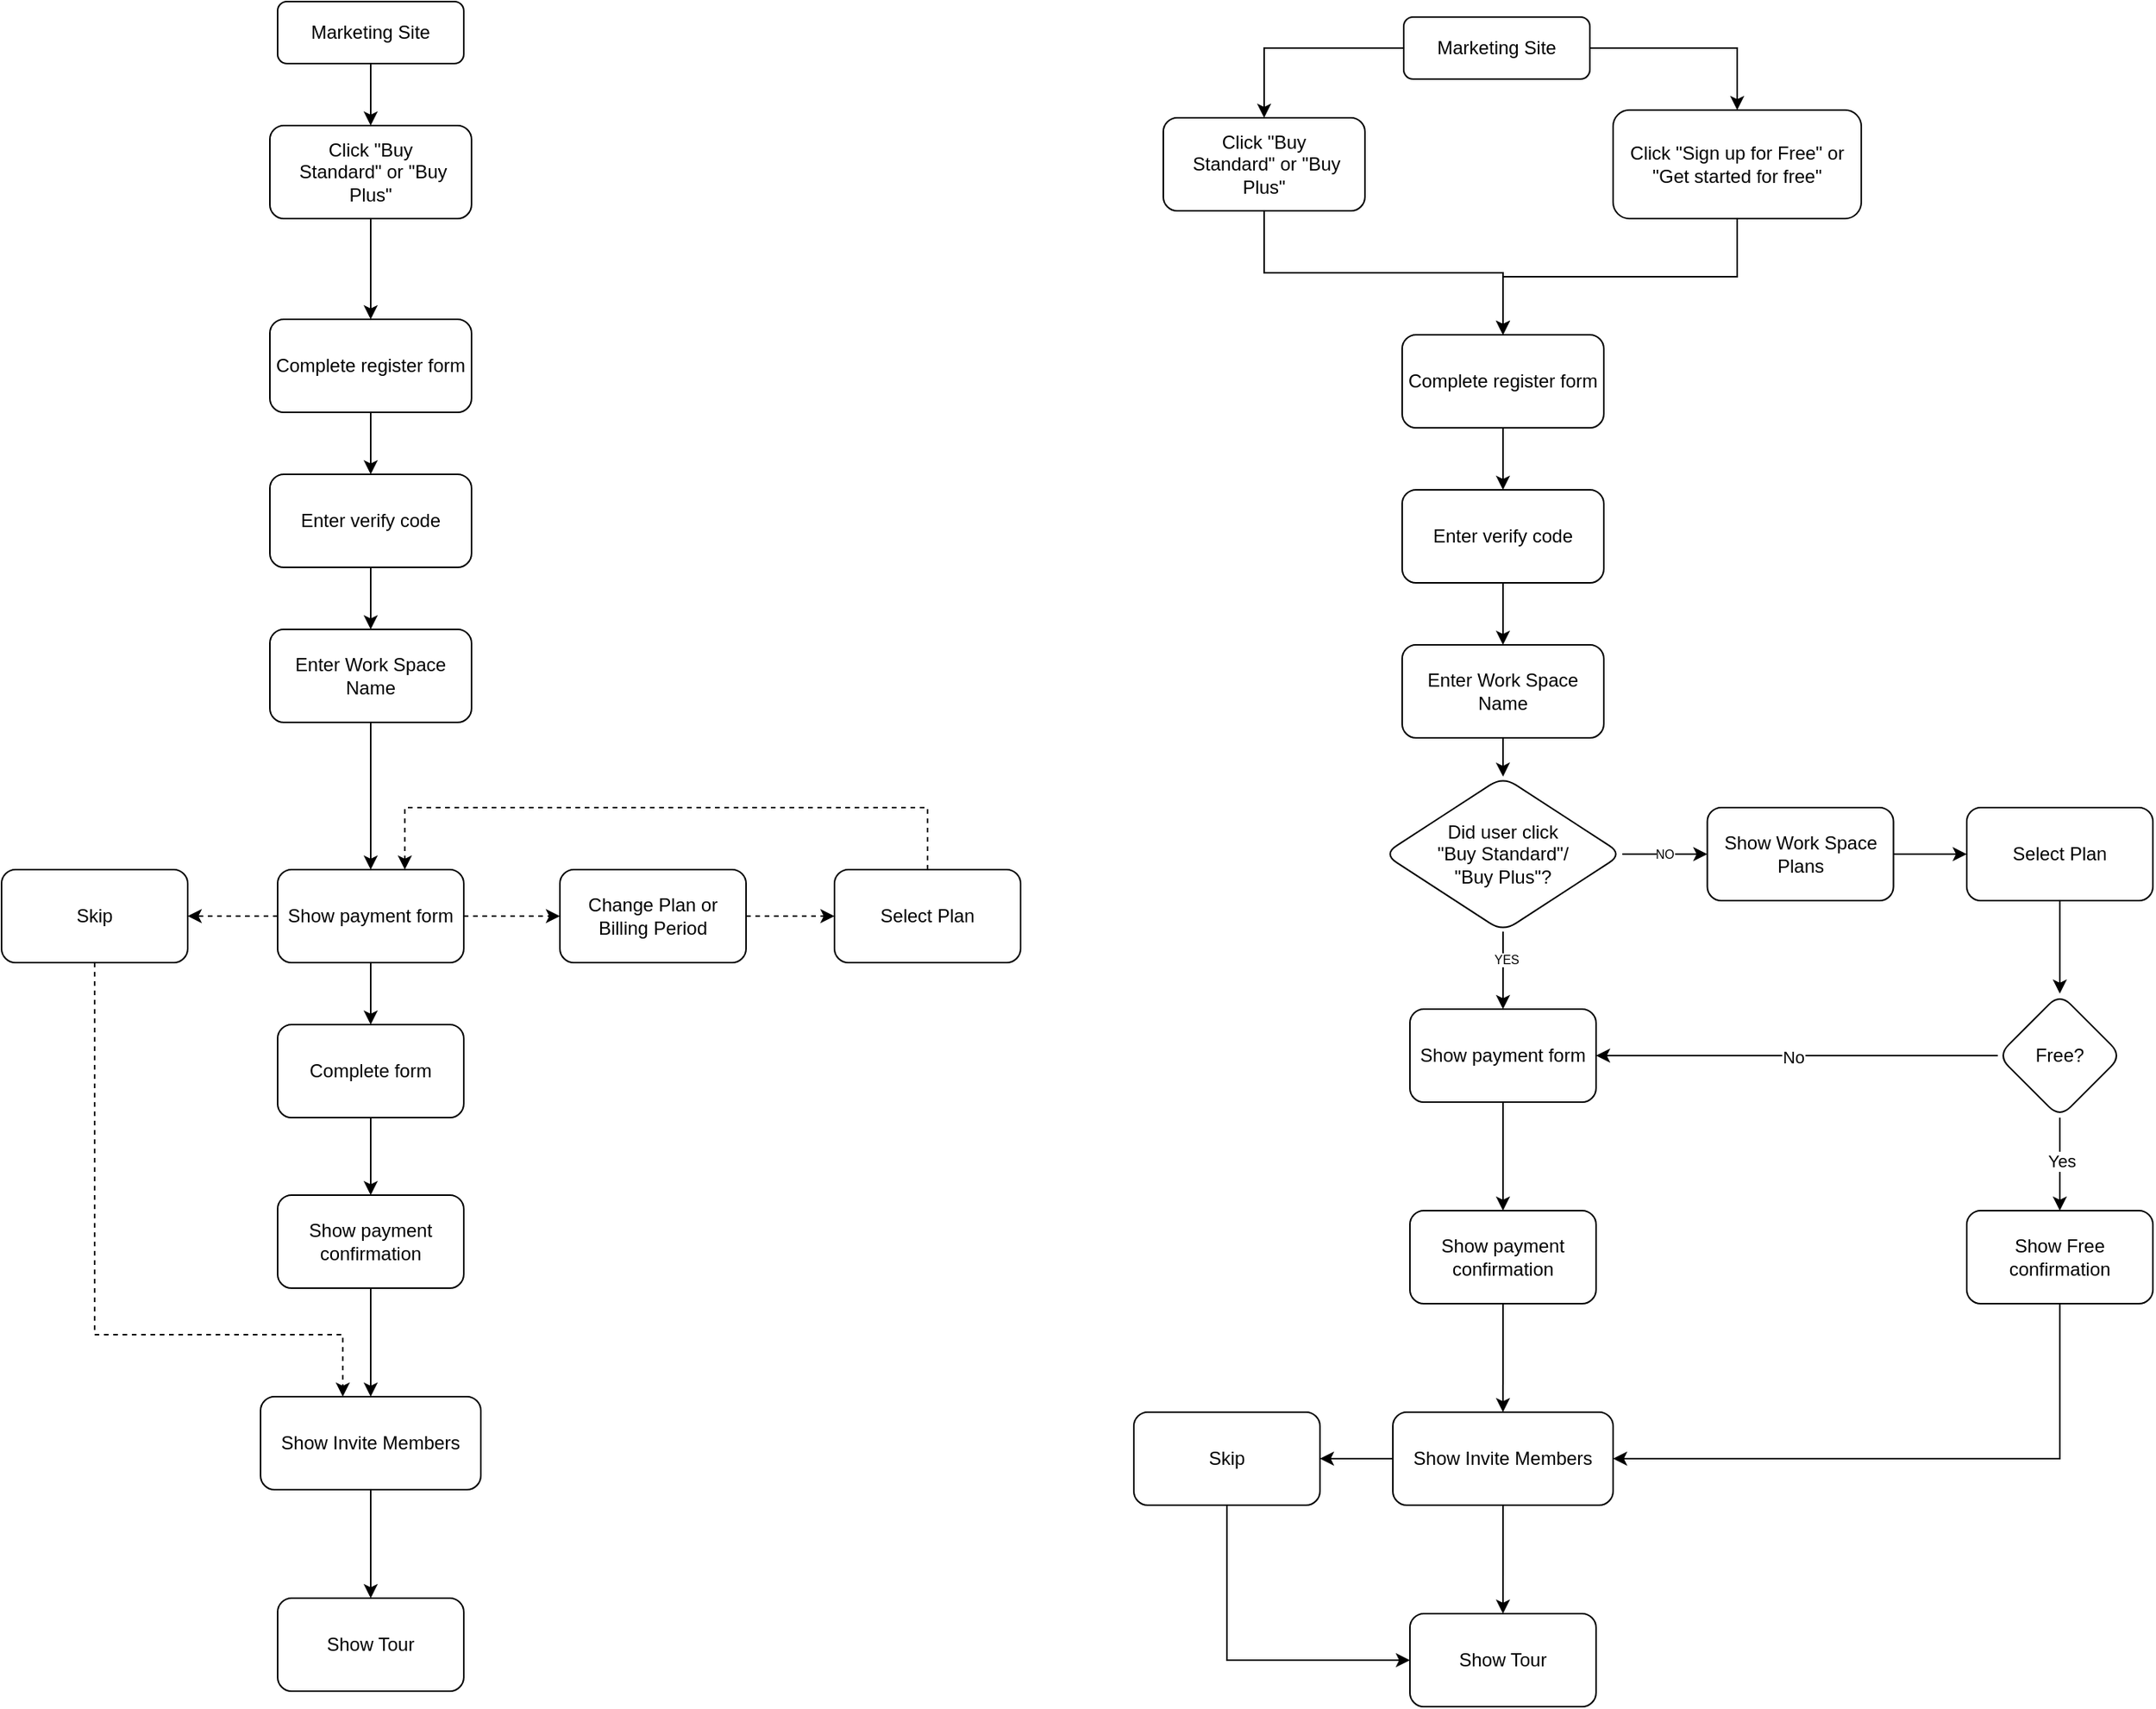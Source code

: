 <mxfile version="13.8.8" type="github">
  <diagram id="C5RBs43oDa-KdzZeNtuy" name="Page-1">
    <mxGraphModel dx="1646" dy="950" grid="1" gridSize="10" guides="1" tooltips="1" connect="1" arrows="1" fold="1" page="1" pageScale="1" pageWidth="827" pageHeight="1169" math="0" shadow="0">
      <root>
        <mxCell id="WIyWlLk6GJQsqaUBKTNV-0" />
        <mxCell id="WIyWlLk6GJQsqaUBKTNV-1" parent="WIyWlLk6GJQsqaUBKTNV-0" />
        <mxCell id="Uougo0wdUrf10F7Z-tsD-49" value="" style="edgeStyle=orthogonalEdgeStyle;rounded=0;orthogonalLoop=1;jettySize=auto;html=1;fontSize=12;" edge="1" parent="WIyWlLk6GJQsqaUBKTNV-1" source="WIyWlLk6GJQsqaUBKTNV-3" target="l_E5vQucNCV2tm71upWx-0">
          <mxGeometry relative="1" as="geometry" />
        </mxCell>
        <mxCell id="WIyWlLk6GJQsqaUBKTNV-3" value="Marketing Site" style="rounded=1;whiteSpace=wrap;html=1;fontSize=12;glass=0;strokeWidth=1;shadow=0;" parent="WIyWlLk6GJQsqaUBKTNV-1" vertex="1">
          <mxGeometry x="347.99" y="10" width="120" height="40" as="geometry" />
        </mxCell>
        <mxCell id="Uougo0wdUrf10F7Z-tsD-50" value="" style="edgeStyle=orthogonalEdgeStyle;rounded=0;orthogonalLoop=1;jettySize=auto;html=1;fontSize=12;" edge="1" parent="WIyWlLk6GJQsqaUBKTNV-1" source="l_E5vQucNCV2tm71upWx-0" target="l_E5vQucNCV2tm71upWx-4">
          <mxGeometry relative="1" as="geometry" />
        </mxCell>
        <mxCell id="l_E5vQucNCV2tm71upWx-0" value="&lt;div&gt;Click &quot;Buy&lt;/div&gt;&lt;div&gt;&amp;nbsp;Standard&quot; or &quot;Buy Plus&quot;&lt;/div&gt;" style="rounded=1;whiteSpace=wrap;html=1;fontSize=12;glass=0;strokeWidth=1;shadow=0;" parent="WIyWlLk6GJQsqaUBKTNV-1" vertex="1">
          <mxGeometry x="342.99" y="90" width="130" height="60" as="geometry" />
        </mxCell>
        <mxCell id="l_E5vQucNCV2tm71upWx-8" value="" style="edgeStyle=orthogonalEdgeStyle;rounded=0;orthogonalLoop=1;jettySize=auto;html=1;" parent="WIyWlLk6GJQsqaUBKTNV-1" source="l_E5vQucNCV2tm71upWx-4" target="l_E5vQucNCV2tm71upWx-7" edge="1">
          <mxGeometry relative="1" as="geometry" />
        </mxCell>
        <mxCell id="l_E5vQucNCV2tm71upWx-4" value="&lt;div&gt;Complete register form&lt;/div&gt;" style="rounded=1;whiteSpace=wrap;html=1;fontSize=12;glass=0;strokeWidth=1;shadow=0;" parent="WIyWlLk6GJQsqaUBKTNV-1" vertex="1">
          <mxGeometry x="343" y="215" width="130" height="60" as="geometry" />
        </mxCell>
        <mxCell id="l_E5vQucNCV2tm71upWx-10" value="" style="edgeStyle=orthogonalEdgeStyle;rounded=0;orthogonalLoop=1;jettySize=auto;html=1;" parent="WIyWlLk6GJQsqaUBKTNV-1" source="l_E5vQucNCV2tm71upWx-7" target="l_E5vQucNCV2tm71upWx-9" edge="1">
          <mxGeometry relative="1" as="geometry" />
        </mxCell>
        <mxCell id="l_E5vQucNCV2tm71upWx-7" value="&lt;div&gt;Enter verify code&lt;/div&gt;" style="rounded=1;whiteSpace=wrap;html=1;fontSize=12;glass=0;strokeWidth=1;shadow=0;" parent="WIyWlLk6GJQsqaUBKTNV-1" vertex="1">
          <mxGeometry x="343" y="315" width="130" height="60" as="geometry" />
        </mxCell>
        <mxCell id="Uougo0wdUrf10F7Z-tsD-51" style="edgeStyle=orthogonalEdgeStyle;rounded=0;orthogonalLoop=1;jettySize=auto;html=1;exitX=0.5;exitY=1;exitDx=0;exitDy=0;fontSize=12;" edge="1" parent="WIyWlLk6GJQsqaUBKTNV-1" source="l_E5vQucNCV2tm71upWx-9" target="l_E5vQucNCV2tm71upWx-14">
          <mxGeometry relative="1" as="geometry" />
        </mxCell>
        <mxCell id="l_E5vQucNCV2tm71upWx-9" value="&lt;div&gt;Enter Work Space Name&lt;/div&gt;" style="rounded=1;whiteSpace=wrap;html=1;fontSize=12;glass=0;strokeWidth=1;shadow=0;" parent="WIyWlLk6GJQsqaUBKTNV-1" vertex="1">
          <mxGeometry x="343" y="415" width="130" height="60" as="geometry" />
        </mxCell>
        <mxCell id="Uougo0wdUrf10F7Z-tsD-52" value="" style="edgeStyle=orthogonalEdgeStyle;rounded=0;orthogonalLoop=1;jettySize=auto;html=1;fontSize=12;dashed=1;" edge="1" parent="WIyWlLk6GJQsqaUBKTNV-1" source="l_E5vQucNCV2tm71upWx-14" target="l_E5vQucNCV2tm71upWx-17">
          <mxGeometry relative="1" as="geometry" />
        </mxCell>
        <mxCell id="Uougo0wdUrf10F7Z-tsD-56" value="" style="edgeStyle=orthogonalEdgeStyle;rounded=0;orthogonalLoop=1;jettySize=auto;html=1;fontSize=12;" edge="1" parent="WIyWlLk6GJQsqaUBKTNV-1" source="l_E5vQucNCV2tm71upWx-14" target="Uougo0wdUrf10F7Z-tsD-55">
          <mxGeometry relative="1" as="geometry" />
        </mxCell>
        <mxCell id="Uougo0wdUrf10F7Z-tsD-59" value="" style="edgeStyle=orthogonalEdgeStyle;rounded=0;orthogonalLoop=1;jettySize=auto;html=1;fontSize=12;dashed=1;" edge="1" parent="WIyWlLk6GJQsqaUBKTNV-1" source="l_E5vQucNCV2tm71upWx-14" target="Uougo0wdUrf10F7Z-tsD-58">
          <mxGeometry relative="1" as="geometry" />
        </mxCell>
        <mxCell id="l_E5vQucNCV2tm71upWx-14" value="Show payment form" style="whiteSpace=wrap;html=1;rounded=1;shadow=0;fontSize=12;strokeWidth=1;glass=0;" parent="WIyWlLk6GJQsqaUBKTNV-1" vertex="1">
          <mxGeometry x="347.995" y="570" width="120" height="60" as="geometry" />
        </mxCell>
        <mxCell id="Uougo0wdUrf10F7Z-tsD-1" value="" style="edgeStyle=orthogonalEdgeStyle;rounded=0;orthogonalLoop=1;jettySize=auto;html=1;dashed=1;" edge="1" parent="WIyWlLk6GJQsqaUBKTNV-1" source="l_E5vQucNCV2tm71upWx-17" target="l_E5vQucNCV2tm71upWx-33">
          <mxGeometry relative="1" as="geometry" />
        </mxCell>
        <mxCell id="l_E5vQucNCV2tm71upWx-17" value="&lt;div&gt;Change Plan or Billing Period&lt;/div&gt;" style="whiteSpace=wrap;html=1;rounded=1;shadow=0;fontSize=12;strokeWidth=1;glass=0;" parent="WIyWlLk6GJQsqaUBKTNV-1" vertex="1">
          <mxGeometry x="529.995" y="570" width="120" height="60" as="geometry" />
        </mxCell>
        <mxCell id="l_E5vQucNCV2tm71upWx-38" style="edgeStyle=orthogonalEdgeStyle;rounded=0;orthogonalLoop=1;jettySize=auto;html=1;exitX=0.5;exitY=1;exitDx=0;exitDy=0;entryX=0.5;entryY=0;entryDx=0;entryDy=0;fontSize=12;" parent="WIyWlLk6GJQsqaUBKTNV-1" source="l_E5vQucNCV2tm71upWx-22" target="l_E5vQucNCV2tm71upWx-24" edge="1">
          <mxGeometry relative="1" as="geometry" />
        </mxCell>
        <mxCell id="l_E5vQucNCV2tm71upWx-22" value="Show Invite Members" style="whiteSpace=wrap;html=1;rounded=1;shadow=0;fontSize=12;strokeWidth=1;glass=0;" parent="WIyWlLk6GJQsqaUBKTNV-1" vertex="1">
          <mxGeometry x="337" y="910" width="141.99" height="60" as="geometry" />
        </mxCell>
        <mxCell id="l_E5vQucNCV2tm71upWx-24" value="Show Tour" style="whiteSpace=wrap;html=1;rounded=1;shadow=0;fontSize=12;strokeWidth=1;glass=0;" parent="WIyWlLk6GJQsqaUBKTNV-1" vertex="1">
          <mxGeometry x="348.005" y="1040" width="120" height="60" as="geometry" />
        </mxCell>
        <mxCell id="l_E5vQucNCV2tm71upWx-46" style="edgeStyle=orthogonalEdgeStyle;rounded=0;orthogonalLoop=1;jettySize=auto;html=1;exitX=0.5;exitY=1;exitDx=0;exitDy=0;entryX=0.5;entryY=0;entryDx=0;entryDy=0;fontSize=12;" parent="WIyWlLk6GJQsqaUBKTNV-1" source="l_E5vQucNCV2tm71upWx-29" target="l_E5vQucNCV2tm71upWx-22" edge="1">
          <mxGeometry relative="1" as="geometry" />
        </mxCell>
        <mxCell id="l_E5vQucNCV2tm71upWx-29" value="Show payment confirmation" style="whiteSpace=wrap;html=1;rounded=1;shadow=0;fontSize=12;strokeWidth=1;glass=0;" parent="WIyWlLk6GJQsqaUBKTNV-1" vertex="1">
          <mxGeometry x="347.995" y="780" width="120" height="60" as="geometry" />
        </mxCell>
        <mxCell id="Uougo0wdUrf10F7Z-tsD-54" style="edgeStyle=orthogonalEdgeStyle;rounded=0;orthogonalLoop=1;jettySize=auto;html=1;exitX=0.5;exitY=0;exitDx=0;exitDy=0;fontSize=12;dashed=1;" edge="1" parent="WIyWlLk6GJQsqaUBKTNV-1" source="l_E5vQucNCV2tm71upWx-33">
          <mxGeometry relative="1" as="geometry">
            <mxPoint x="430" y="570" as="targetPoint" />
            <Array as="points">
              <mxPoint x="767" y="530" />
              <mxPoint x="430" y="530" />
              <mxPoint x="430" y="570" />
            </Array>
          </mxGeometry>
        </mxCell>
        <mxCell id="l_E5vQucNCV2tm71upWx-33" value="Select Plan" style="whiteSpace=wrap;html=1;rounded=1;shadow=0;fontSize=12;strokeWidth=1;glass=0;" parent="WIyWlLk6GJQsqaUBKTNV-1" vertex="1">
          <mxGeometry x="706.995" y="570" width="120" height="60" as="geometry" />
        </mxCell>
        <mxCell id="Uougo0wdUrf10F7Z-tsD-10" value="" style="edgeStyle=orthogonalEdgeStyle;rounded=0;orthogonalLoop=1;jettySize=auto;html=1;" edge="1" parent="WIyWlLk6GJQsqaUBKTNV-1" source="Uougo0wdUrf10F7Z-tsD-12" target="Uougo0wdUrf10F7Z-tsD-14">
          <mxGeometry relative="1" as="geometry" />
        </mxCell>
        <mxCell id="Uougo0wdUrf10F7Z-tsD-11" value="" style="edgeStyle=orthogonalEdgeStyle;rounded=0;orthogonalLoop=1;jettySize=auto;html=1;" edge="1" parent="WIyWlLk6GJQsqaUBKTNV-1" source="Uougo0wdUrf10F7Z-tsD-12" target="Uougo0wdUrf10F7Z-tsD-16">
          <mxGeometry relative="1" as="geometry" />
        </mxCell>
        <mxCell id="Uougo0wdUrf10F7Z-tsD-12" value="Marketing Site" style="rounded=1;whiteSpace=wrap;html=1;fontSize=12;glass=0;strokeWidth=1;shadow=0;" vertex="1" parent="WIyWlLk6GJQsqaUBKTNV-1">
          <mxGeometry x="1073.99" y="20" width="120" height="40" as="geometry" />
        </mxCell>
        <mxCell id="Uougo0wdUrf10F7Z-tsD-13" value="" style="edgeStyle=orthogonalEdgeStyle;rounded=0;orthogonalLoop=1;jettySize=auto;html=1;exitX=0.5;exitY=1;exitDx=0;exitDy=0;" edge="1" parent="WIyWlLk6GJQsqaUBKTNV-1" source="Uougo0wdUrf10F7Z-tsD-14" target="Uougo0wdUrf10F7Z-tsD-18">
          <mxGeometry relative="1" as="geometry" />
        </mxCell>
        <mxCell id="Uougo0wdUrf10F7Z-tsD-14" value="&lt;div&gt;Click &quot;Buy&lt;/div&gt;&lt;div&gt;&amp;nbsp;Standard&quot; or &quot;Buy Plus&quot;&lt;/div&gt;" style="rounded=1;whiteSpace=wrap;html=1;fontSize=12;glass=0;strokeWidth=1;shadow=0;" vertex="1" parent="WIyWlLk6GJQsqaUBKTNV-1">
          <mxGeometry x="918.99" y="85" width="130" height="60" as="geometry" />
        </mxCell>
        <mxCell id="Uougo0wdUrf10F7Z-tsD-15" style="edgeStyle=orthogonalEdgeStyle;rounded=0;orthogonalLoop=1;jettySize=auto;html=1;exitX=0.5;exitY=1;exitDx=0;exitDy=0;entryX=0.5;entryY=0;entryDx=0;entryDy=0;" edge="1" parent="WIyWlLk6GJQsqaUBKTNV-1" source="Uougo0wdUrf10F7Z-tsD-16" target="Uougo0wdUrf10F7Z-tsD-18">
          <mxGeometry relative="1" as="geometry" />
        </mxCell>
        <mxCell id="Uougo0wdUrf10F7Z-tsD-16" value="Click &quot;Sign up for Free&quot; or &quot;Get started for free&quot;" style="rounded=1;whiteSpace=wrap;html=1;fontSize=12;glass=0;strokeWidth=1;shadow=0;" vertex="1" parent="WIyWlLk6GJQsqaUBKTNV-1">
          <mxGeometry x="1208.99" y="80" width="160" height="70" as="geometry" />
        </mxCell>
        <mxCell id="Uougo0wdUrf10F7Z-tsD-17" value="" style="edgeStyle=orthogonalEdgeStyle;rounded=0;orthogonalLoop=1;jettySize=auto;html=1;" edge="1" parent="WIyWlLk6GJQsqaUBKTNV-1" source="Uougo0wdUrf10F7Z-tsD-18" target="Uougo0wdUrf10F7Z-tsD-20">
          <mxGeometry relative="1" as="geometry" />
        </mxCell>
        <mxCell id="Uougo0wdUrf10F7Z-tsD-18" value="&lt;div&gt;Complete register form&lt;/div&gt;" style="rounded=1;whiteSpace=wrap;html=1;fontSize=12;glass=0;strokeWidth=1;shadow=0;" vertex="1" parent="WIyWlLk6GJQsqaUBKTNV-1">
          <mxGeometry x="1072.99" y="225" width="130" height="60" as="geometry" />
        </mxCell>
        <mxCell id="Uougo0wdUrf10F7Z-tsD-19" value="" style="edgeStyle=orthogonalEdgeStyle;rounded=0;orthogonalLoop=1;jettySize=auto;html=1;" edge="1" parent="WIyWlLk6GJQsqaUBKTNV-1" source="Uougo0wdUrf10F7Z-tsD-20" target="Uougo0wdUrf10F7Z-tsD-22">
          <mxGeometry relative="1" as="geometry" />
        </mxCell>
        <mxCell id="Uougo0wdUrf10F7Z-tsD-20" value="&lt;div&gt;Enter verify code&lt;/div&gt;" style="rounded=1;whiteSpace=wrap;html=1;fontSize=12;glass=0;strokeWidth=1;shadow=0;" vertex="1" parent="WIyWlLk6GJQsqaUBKTNV-1">
          <mxGeometry x="1072.99" y="325" width="130" height="60" as="geometry" />
        </mxCell>
        <mxCell id="Uougo0wdUrf10F7Z-tsD-21" value="" style="edgeStyle=orthogonalEdgeStyle;rounded=0;orthogonalLoop=1;jettySize=auto;html=1;" edge="1" parent="WIyWlLk6GJQsqaUBKTNV-1" source="Uougo0wdUrf10F7Z-tsD-22" target="Uougo0wdUrf10F7Z-tsD-27">
          <mxGeometry relative="1" as="geometry" />
        </mxCell>
        <mxCell id="Uougo0wdUrf10F7Z-tsD-22" value="&lt;div&gt;Enter Work Space Name&lt;/div&gt;" style="rounded=1;whiteSpace=wrap;html=1;fontSize=12;glass=0;strokeWidth=1;shadow=0;" vertex="1" parent="WIyWlLk6GJQsqaUBKTNV-1">
          <mxGeometry x="1072.99" y="425" width="130" height="60" as="geometry" />
        </mxCell>
        <mxCell id="Uougo0wdUrf10F7Z-tsD-23" value="" style="edgeStyle=orthogonalEdgeStyle;rounded=0;orthogonalLoop=1;jettySize=auto;html=1;fontSize=8;" edge="1" parent="WIyWlLk6GJQsqaUBKTNV-1" source="Uougo0wdUrf10F7Z-tsD-27" target="Uougo0wdUrf10F7Z-tsD-29">
          <mxGeometry relative="1" as="geometry" />
        </mxCell>
        <mxCell id="Uougo0wdUrf10F7Z-tsD-24" value="YES" style="edgeLabel;html=1;align=center;verticalAlign=middle;resizable=0;points=[];fontSize=8;" vertex="1" connectable="0" parent="Uougo0wdUrf10F7Z-tsD-23">
          <mxGeometry x="-0.292" y="2" relative="1" as="geometry">
            <mxPoint as="offset" />
          </mxGeometry>
        </mxCell>
        <mxCell id="Uougo0wdUrf10F7Z-tsD-25" value="" style="edgeStyle=orthogonalEdgeStyle;rounded=0;orthogonalLoop=1;jettySize=auto;html=1;fontSize=8;" edge="1" parent="WIyWlLk6GJQsqaUBKTNV-1" source="Uougo0wdUrf10F7Z-tsD-27" target="Uougo0wdUrf10F7Z-tsD-31">
          <mxGeometry relative="1" as="geometry" />
        </mxCell>
        <mxCell id="Uougo0wdUrf10F7Z-tsD-26" value="NO" style="edgeLabel;html=1;align=center;verticalAlign=middle;resizable=0;points=[];fontSize=8;" vertex="1" connectable="0" parent="Uougo0wdUrf10F7Z-tsD-25">
          <mxGeometry x="-0.014" relative="1" as="geometry">
            <mxPoint as="offset" />
          </mxGeometry>
        </mxCell>
        <mxCell id="Uougo0wdUrf10F7Z-tsD-27" value="&lt;div style=&quot;font-size: 12px;&quot;&gt;Did user click &lt;br style=&quot;font-size: 12px;&quot;&gt;&lt;/div&gt;&lt;div style=&quot;font-size: 12px;&quot;&gt;&quot;Buy Standard&quot;/&lt;br style=&quot;font-size: 12px;&quot;&gt;&lt;/div&gt;&lt;div style=&quot;font-size: 12px;&quot;&gt;&quot;Buy Plus&quot;?&lt;/div&gt;" style="rhombus;whiteSpace=wrap;html=1;rounded=1;shadow=0;strokeWidth=1;glass=0;fontSize=12;" vertex="1" parent="WIyWlLk6GJQsqaUBKTNV-1">
          <mxGeometry x="1061.06" y="510" width="153.88" height="100" as="geometry" />
        </mxCell>
        <mxCell id="Uougo0wdUrf10F7Z-tsD-28" style="edgeStyle=orthogonalEdgeStyle;rounded=0;orthogonalLoop=1;jettySize=auto;html=1;exitX=0.5;exitY=1;exitDx=0;exitDy=0;entryX=0.5;entryY=0;entryDx=0;entryDy=0;fontSize=12;" edge="1" parent="WIyWlLk6GJQsqaUBKTNV-1" source="Uougo0wdUrf10F7Z-tsD-29" target="Uougo0wdUrf10F7Z-tsD-39">
          <mxGeometry relative="1" as="geometry" />
        </mxCell>
        <mxCell id="Uougo0wdUrf10F7Z-tsD-29" value="Show payment form" style="whiteSpace=wrap;html=1;rounded=1;shadow=0;fontSize=12;strokeWidth=1;glass=0;" vertex="1" parent="WIyWlLk6GJQsqaUBKTNV-1">
          <mxGeometry x="1077.995" y="660" width="120" height="60" as="geometry" />
        </mxCell>
        <mxCell id="Uougo0wdUrf10F7Z-tsD-30" value="" style="edgeStyle=orthogonalEdgeStyle;rounded=0;orthogonalLoop=1;jettySize=auto;html=1;" edge="1" parent="WIyWlLk6GJQsqaUBKTNV-1" source="Uougo0wdUrf10F7Z-tsD-31" target="Uougo0wdUrf10F7Z-tsD-41">
          <mxGeometry relative="1" as="geometry" />
        </mxCell>
        <mxCell id="Uougo0wdUrf10F7Z-tsD-31" value="&lt;div&gt;Show Work Space Plans&lt;/div&gt;" style="whiteSpace=wrap;html=1;rounded=1;shadow=0;fontSize=12;strokeWidth=1;glass=0;" vertex="1" parent="WIyWlLk6GJQsqaUBKTNV-1">
          <mxGeometry x="1269.745" y="530" width="120" height="60" as="geometry" />
        </mxCell>
        <mxCell id="Uougo0wdUrf10F7Z-tsD-32" style="edgeStyle=orthogonalEdgeStyle;rounded=0;orthogonalLoop=1;jettySize=auto;html=1;exitX=0.5;exitY=1;exitDx=0;exitDy=0;entryX=0;entryY=0.5;entryDx=0;entryDy=0;fontSize=12;" edge="1" parent="WIyWlLk6GJQsqaUBKTNV-1" source="Uougo0wdUrf10F7Z-tsD-33" target="Uougo0wdUrf10F7Z-tsD-37">
          <mxGeometry relative="1" as="geometry" />
        </mxCell>
        <mxCell id="Uougo0wdUrf10F7Z-tsD-33" value="Skip" style="whiteSpace=wrap;html=1;rounded=1;shadow=0;fontSize=12;strokeWidth=1;glass=0;" vertex="1" parent="WIyWlLk6GJQsqaUBKTNV-1">
          <mxGeometry x="899.995" y="920" width="120" height="60" as="geometry" />
        </mxCell>
        <mxCell id="Uougo0wdUrf10F7Z-tsD-34" style="edgeStyle=orthogonalEdgeStyle;rounded=0;orthogonalLoop=1;jettySize=auto;html=1;exitX=0.5;exitY=1;exitDx=0;exitDy=0;entryX=0.5;entryY=0;entryDx=0;entryDy=0;fontSize=12;" edge="1" parent="WIyWlLk6GJQsqaUBKTNV-1" source="Uougo0wdUrf10F7Z-tsD-36" target="Uougo0wdUrf10F7Z-tsD-37">
          <mxGeometry relative="1" as="geometry" />
        </mxCell>
        <mxCell id="Uougo0wdUrf10F7Z-tsD-35" style="edgeStyle=orthogonalEdgeStyle;rounded=0;orthogonalLoop=1;jettySize=auto;html=1;exitX=0;exitY=0.5;exitDx=0;exitDy=0;entryX=1;entryY=0.5;entryDx=0;entryDy=0;fontSize=12;" edge="1" parent="WIyWlLk6GJQsqaUBKTNV-1" source="Uougo0wdUrf10F7Z-tsD-36" target="Uougo0wdUrf10F7Z-tsD-33">
          <mxGeometry relative="1" as="geometry" />
        </mxCell>
        <mxCell id="Uougo0wdUrf10F7Z-tsD-36" value="Show Invite Members" style="whiteSpace=wrap;html=1;rounded=1;shadow=0;fontSize=12;strokeWidth=1;glass=0;" vertex="1" parent="WIyWlLk6GJQsqaUBKTNV-1">
          <mxGeometry x="1066.99" y="920" width="141.99" height="60" as="geometry" />
        </mxCell>
        <mxCell id="Uougo0wdUrf10F7Z-tsD-37" value="Show Tour" style="whiteSpace=wrap;html=1;rounded=1;shadow=0;fontSize=12;strokeWidth=1;glass=0;" vertex="1" parent="WIyWlLk6GJQsqaUBKTNV-1">
          <mxGeometry x="1077.995" y="1050" width="120" height="60" as="geometry" />
        </mxCell>
        <mxCell id="Uougo0wdUrf10F7Z-tsD-38" style="edgeStyle=orthogonalEdgeStyle;rounded=0;orthogonalLoop=1;jettySize=auto;html=1;exitX=0.5;exitY=1;exitDx=0;exitDy=0;entryX=0.5;entryY=0;entryDx=0;entryDy=0;fontSize=12;" edge="1" parent="WIyWlLk6GJQsqaUBKTNV-1" source="Uougo0wdUrf10F7Z-tsD-39" target="Uougo0wdUrf10F7Z-tsD-36">
          <mxGeometry relative="1" as="geometry" />
        </mxCell>
        <mxCell id="Uougo0wdUrf10F7Z-tsD-39" value="Show payment confirmation" style="whiteSpace=wrap;html=1;rounded=1;shadow=0;fontSize=12;strokeWidth=1;glass=0;" vertex="1" parent="WIyWlLk6GJQsqaUBKTNV-1">
          <mxGeometry x="1077.995" y="790" width="120" height="60" as="geometry" />
        </mxCell>
        <mxCell id="Uougo0wdUrf10F7Z-tsD-40" value="" style="edgeStyle=orthogonalEdgeStyle;rounded=0;orthogonalLoop=1;jettySize=auto;html=1;" edge="1" parent="WIyWlLk6GJQsqaUBKTNV-1" source="Uougo0wdUrf10F7Z-tsD-41" target="Uougo0wdUrf10F7Z-tsD-46">
          <mxGeometry relative="1" as="geometry" />
        </mxCell>
        <mxCell id="Uougo0wdUrf10F7Z-tsD-41" value="Select Plan" style="whiteSpace=wrap;html=1;rounded=1;shadow=0;fontSize=12;strokeWidth=1;glass=0;" vertex="1" parent="WIyWlLk6GJQsqaUBKTNV-1">
          <mxGeometry x="1436.995" y="530" width="120" height="60" as="geometry" />
        </mxCell>
        <mxCell id="Uougo0wdUrf10F7Z-tsD-42" value="" style="edgeStyle=orthogonalEdgeStyle;rounded=0;orthogonalLoop=1;jettySize=auto;html=1;" edge="1" parent="WIyWlLk6GJQsqaUBKTNV-1" source="Uougo0wdUrf10F7Z-tsD-46" target="Uougo0wdUrf10F7Z-tsD-48">
          <mxGeometry relative="1" as="geometry" />
        </mxCell>
        <mxCell id="Uougo0wdUrf10F7Z-tsD-43" value="Yes" style="edgeLabel;html=1;align=center;verticalAlign=middle;resizable=0;points=[];" vertex="1" connectable="0" parent="Uougo0wdUrf10F7Z-tsD-42">
          <mxGeometry x="-0.083" y="1" relative="1" as="geometry">
            <mxPoint as="offset" />
          </mxGeometry>
        </mxCell>
        <mxCell id="Uougo0wdUrf10F7Z-tsD-44" style="edgeStyle=orthogonalEdgeStyle;rounded=0;orthogonalLoop=1;jettySize=auto;html=1;exitX=0;exitY=0.5;exitDx=0;exitDy=0;entryX=1;entryY=0.5;entryDx=0;entryDy=0;" edge="1" parent="WIyWlLk6GJQsqaUBKTNV-1" source="Uougo0wdUrf10F7Z-tsD-46" target="Uougo0wdUrf10F7Z-tsD-29">
          <mxGeometry relative="1" as="geometry" />
        </mxCell>
        <mxCell id="Uougo0wdUrf10F7Z-tsD-45" value="No" style="edgeLabel;html=1;align=center;verticalAlign=middle;resizable=0;points=[];" vertex="1" connectable="0" parent="Uougo0wdUrf10F7Z-tsD-44">
          <mxGeometry x="0.021" y="1" relative="1" as="geometry">
            <mxPoint as="offset" />
          </mxGeometry>
        </mxCell>
        <mxCell id="Uougo0wdUrf10F7Z-tsD-46" value="Free?" style="rhombus;whiteSpace=wrap;html=1;rounded=1;shadow=0;strokeWidth=1;glass=0;" vertex="1" parent="WIyWlLk6GJQsqaUBKTNV-1">
          <mxGeometry x="1456.995" y="650" width="80" height="80" as="geometry" />
        </mxCell>
        <mxCell id="Uougo0wdUrf10F7Z-tsD-47" style="edgeStyle=orthogonalEdgeStyle;rounded=0;orthogonalLoop=1;jettySize=auto;html=1;exitX=0.5;exitY=1;exitDx=0;exitDy=0;entryX=1;entryY=0.5;entryDx=0;entryDy=0;" edge="1" parent="WIyWlLk6GJQsqaUBKTNV-1" source="Uougo0wdUrf10F7Z-tsD-48" target="Uougo0wdUrf10F7Z-tsD-36">
          <mxGeometry relative="1" as="geometry" />
        </mxCell>
        <mxCell id="Uougo0wdUrf10F7Z-tsD-48" value="&lt;div&gt;Show Free confirmation&lt;/div&gt;" style="whiteSpace=wrap;html=1;rounded=1;shadow=0;strokeWidth=1;glass=0;" vertex="1" parent="WIyWlLk6GJQsqaUBKTNV-1">
          <mxGeometry x="1436.995" y="790" width="120" height="60" as="geometry" />
        </mxCell>
        <mxCell id="Uougo0wdUrf10F7Z-tsD-57" value="" style="edgeStyle=orthogonalEdgeStyle;rounded=0;orthogonalLoop=1;jettySize=auto;html=1;fontSize=12;" edge="1" parent="WIyWlLk6GJQsqaUBKTNV-1" source="Uougo0wdUrf10F7Z-tsD-55" target="l_E5vQucNCV2tm71upWx-29">
          <mxGeometry relative="1" as="geometry" />
        </mxCell>
        <mxCell id="Uougo0wdUrf10F7Z-tsD-55" value="&lt;div&gt;Complete form&lt;/div&gt;" style="whiteSpace=wrap;html=1;rounded=1;shadow=0;fontSize=12;strokeWidth=1;glass=0;" vertex="1" parent="WIyWlLk6GJQsqaUBKTNV-1">
          <mxGeometry x="347.995" y="670" width="120" height="60" as="geometry" />
        </mxCell>
        <mxCell id="Uougo0wdUrf10F7Z-tsD-60" style="edgeStyle=orthogonalEdgeStyle;rounded=0;orthogonalLoop=1;jettySize=auto;html=1;exitX=0.5;exitY=1;exitDx=0;exitDy=0;fontSize=12;dashed=1;" edge="1" parent="WIyWlLk6GJQsqaUBKTNV-1" source="Uougo0wdUrf10F7Z-tsD-58">
          <mxGeometry relative="1" as="geometry">
            <mxPoint x="390" y="910" as="targetPoint" />
            <Array as="points">
              <mxPoint x="230" y="870" />
              <mxPoint x="390" y="870" />
              <mxPoint x="390" y="910" />
            </Array>
          </mxGeometry>
        </mxCell>
        <mxCell id="Uougo0wdUrf10F7Z-tsD-58" value="&lt;div&gt;Skip&lt;/div&gt;" style="whiteSpace=wrap;html=1;rounded=1;shadow=0;fontSize=12;strokeWidth=1;glass=0;" vertex="1" parent="WIyWlLk6GJQsqaUBKTNV-1">
          <mxGeometry x="170.005" y="570" width="120" height="60" as="geometry" />
        </mxCell>
      </root>
    </mxGraphModel>
  </diagram>
</mxfile>
